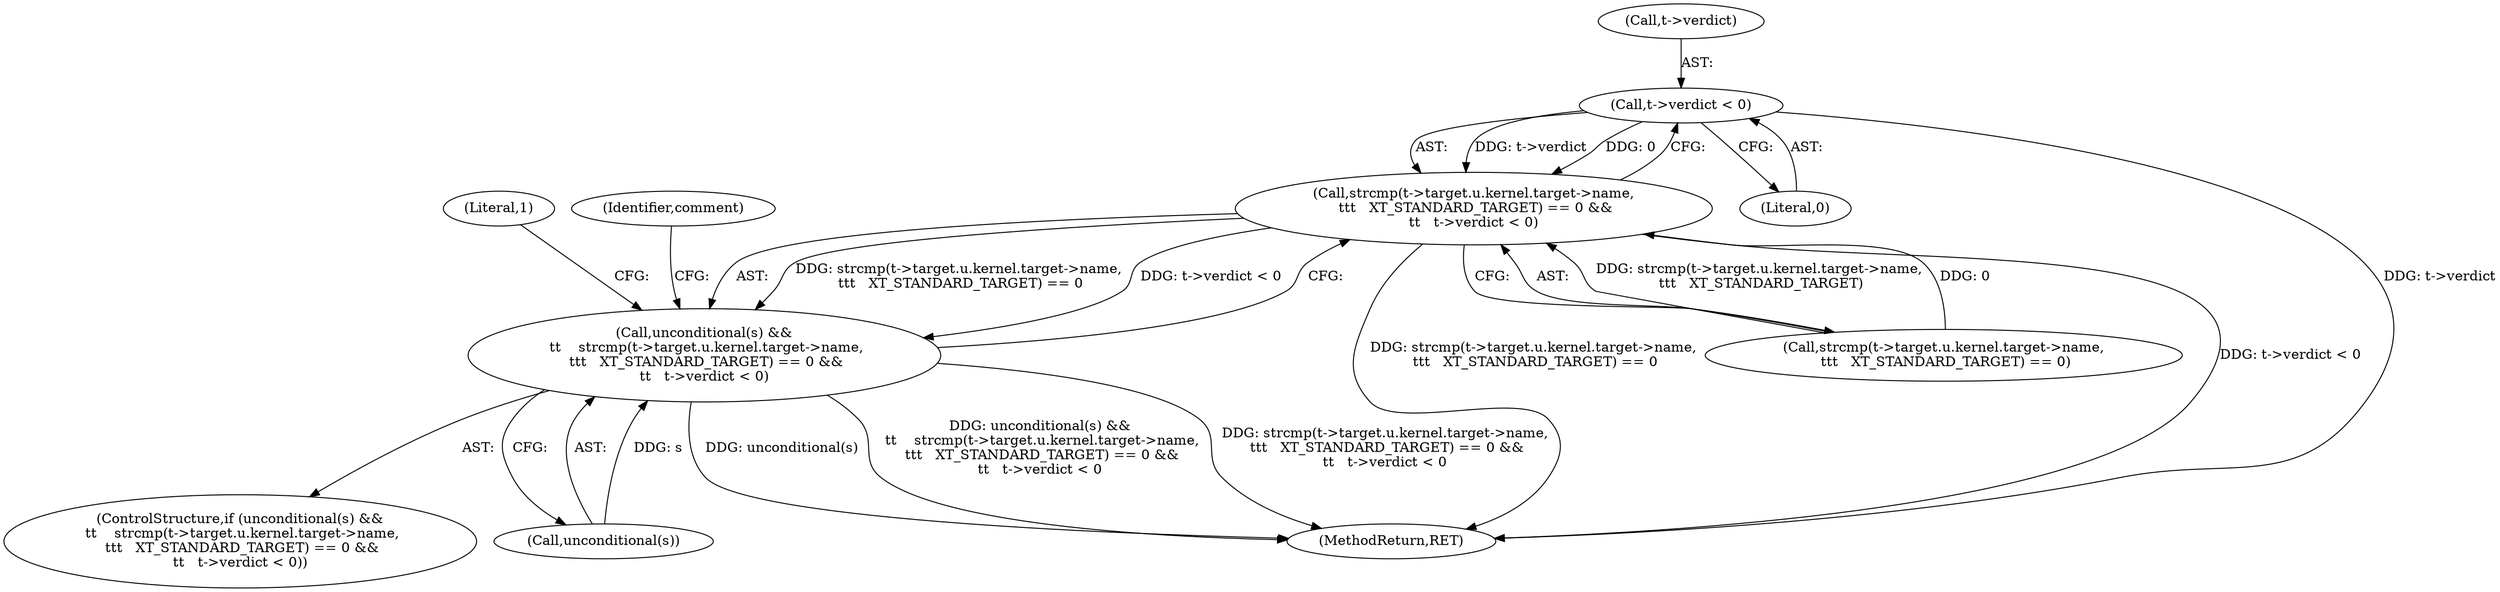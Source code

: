 digraph "0_linux_54d83fc74aa9ec72794373cb47432c5f7fb1a309_5@pointer" {
"1000175" [label="(Call,t->verdict < 0)"];
"1000159" [label="(Call,strcmp(t->target.u.kernel.target->name,\n \t\t\t   XT_STANDARD_TARGET) == 0 &&\n\t\t   t->verdict < 0)"];
"1000156" [label="(Call,unconditional(s) &&\n \t\t    strcmp(t->target.u.kernel.target->name,\n \t\t\t   XT_STANDARD_TARGET) == 0 &&\n\t\t   t->verdict < 0)"];
"1000179" [label="(Literal,0)"];
"1000176" [label="(Call,t->verdict)"];
"1000156" [label="(Call,unconditional(s) &&\n \t\t    strcmp(t->target.u.kernel.target->name,\n \t\t\t   XT_STANDARD_TARGET) == 0 &&\n\t\t   t->verdict < 0)"];
"1000157" [label="(Call,unconditional(s))"];
"1000159" [label="(Call,strcmp(t->target.u.kernel.target->name,\n \t\t\t   XT_STANDARD_TARGET) == 0 &&\n\t\t   t->verdict < 0)"];
"1000175" [label="(Call,t->verdict < 0)"];
"1000155" [label="(ControlStructure,if (unconditional(s) &&\n \t\t    strcmp(t->target.u.kernel.target->name,\n \t\t\t   XT_STANDARD_TARGET) == 0 &&\n\t\t   t->verdict < 0))"];
"1000196" [label="(Literal,1)"];
"1000160" [label="(Call,strcmp(t->target.u.kernel.target->name,\n \t\t\t   XT_STANDARD_TARGET) == 0)"];
"1000203" [label="(MethodReturn,RET)"];
"1000183" [label="(Identifier,comment)"];
"1000175" -> "1000159"  [label="AST: "];
"1000175" -> "1000179"  [label="CFG: "];
"1000176" -> "1000175"  [label="AST: "];
"1000179" -> "1000175"  [label="AST: "];
"1000159" -> "1000175"  [label="CFG: "];
"1000175" -> "1000203"  [label="DDG: t->verdict"];
"1000175" -> "1000159"  [label="DDG: t->verdict"];
"1000175" -> "1000159"  [label="DDG: 0"];
"1000159" -> "1000156"  [label="AST: "];
"1000159" -> "1000160"  [label="CFG: "];
"1000160" -> "1000159"  [label="AST: "];
"1000156" -> "1000159"  [label="CFG: "];
"1000159" -> "1000203"  [label="DDG: strcmp(t->target.u.kernel.target->name,\n \t\t\t   XT_STANDARD_TARGET) == 0"];
"1000159" -> "1000203"  [label="DDG: t->verdict < 0"];
"1000159" -> "1000156"  [label="DDG: strcmp(t->target.u.kernel.target->name,\n \t\t\t   XT_STANDARD_TARGET) == 0"];
"1000159" -> "1000156"  [label="DDG: t->verdict < 0"];
"1000160" -> "1000159"  [label="DDG: strcmp(t->target.u.kernel.target->name,\n \t\t\t   XT_STANDARD_TARGET)"];
"1000160" -> "1000159"  [label="DDG: 0"];
"1000156" -> "1000155"  [label="AST: "];
"1000156" -> "1000157"  [label="CFG: "];
"1000157" -> "1000156"  [label="AST: "];
"1000183" -> "1000156"  [label="CFG: "];
"1000196" -> "1000156"  [label="CFG: "];
"1000156" -> "1000203"  [label="DDG: unconditional(s)"];
"1000156" -> "1000203"  [label="DDG: unconditional(s) &&\n \t\t    strcmp(t->target.u.kernel.target->name,\n \t\t\t   XT_STANDARD_TARGET) == 0 &&\n\t\t   t->verdict < 0"];
"1000156" -> "1000203"  [label="DDG: strcmp(t->target.u.kernel.target->name,\n \t\t\t   XT_STANDARD_TARGET) == 0 &&\n\t\t   t->verdict < 0"];
"1000157" -> "1000156"  [label="DDG: s"];
}
